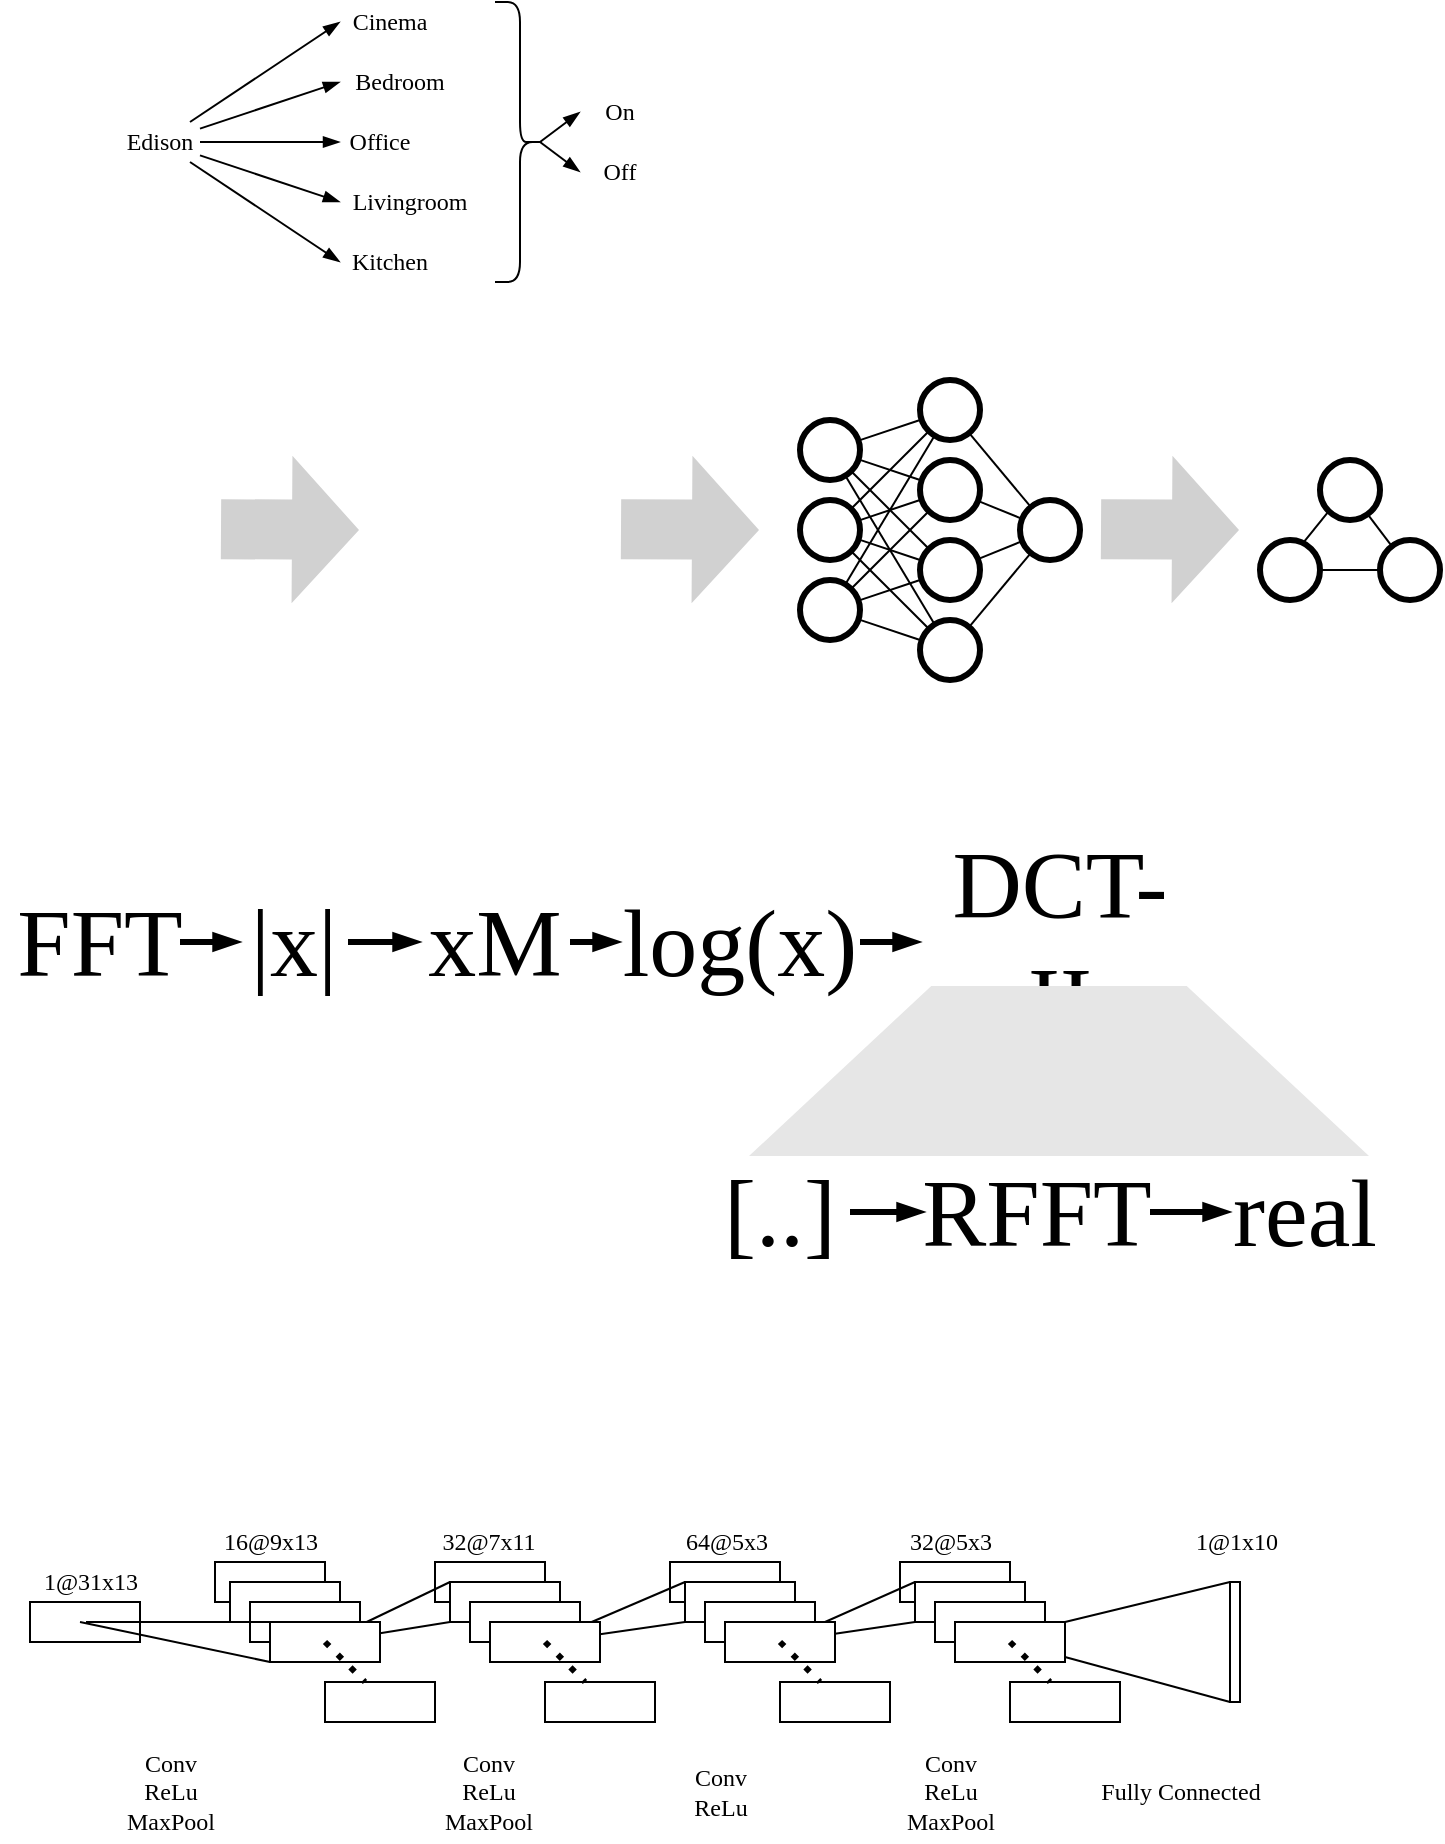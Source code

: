 <mxfile version="13.0.1" type="github"><diagram id="B3x_D5TUnkk6CBDTKQs9" name="Page-1"><mxGraphModel dx="1422" dy="1081" grid="1" gridSize="10" guides="1" tooltips="1" connect="1" arrows="1" fold="1" page="1" pageScale="1" pageWidth="850" pageHeight="1100" math="0" shadow="0"><root><mxCell id="0"/><mxCell id="1" parent="0"/><mxCell id="p5L9RwOuj42B9GvSqFFH-1" value="" style="shape=image;html=1;verticalAlign=top;verticalLabelPosition=bottom;labelBackgroundColor=#ffffff;imageAspect=0;aspect=fixed;image=https://cdn4.iconfinder.com/data/icons/feather/24/mic-128.png" vertex="1" parent="1"><mxGeometry x="70" y="229" width="110" height="110" as="geometry"/></mxCell><mxCell id="p5L9RwOuj42B9GvSqFFH-3" value="" style="shape=image;html=1;verticalAlign=top;verticalLabelPosition=bottom;labelBackgroundColor=#ffffff;imageAspect=0;aspect=fixed;image=https://cdn4.iconfinder.com/data/icons/hodgepodge-free/32/audio_spectrum_line_sound-128.png" vertex="1" parent="1"><mxGeometry x="250" y="220" width="128" height="128" as="geometry"/></mxCell><mxCell id="p5L9RwOuj42B9GvSqFFH-4" value="" style="ellipse;whiteSpace=wrap;html=1;aspect=fixed;strokeWidth=3;" vertex="1" parent="1"><mxGeometry x="730" y="249" width="30" height="30" as="geometry"/></mxCell><mxCell id="p5L9RwOuj42B9GvSqFFH-5" value="" style="ellipse;whiteSpace=wrap;html=1;aspect=fixed;strokeWidth=3;" vertex="1" parent="1"><mxGeometry x="760" y="289" width="30" height="30" as="geometry"/></mxCell><mxCell id="p5L9RwOuj42B9GvSqFFH-6" value="" style="ellipse;whiteSpace=wrap;html=1;aspect=fixed;strokeWidth=3;" vertex="1" parent="1"><mxGeometry x="700" y="289" width="30" height="30" as="geometry"/></mxCell><mxCell id="p5L9RwOuj42B9GvSqFFH-8" value="" style="endArrow=none;html=1;entryX=0;entryY=1;entryDx=0;entryDy=0;exitX=0.713;exitY=0.056;exitDx=0;exitDy=0;exitPerimeter=0;strokeWidth=1;" edge="1" parent="1" source="p5L9RwOuj42B9GvSqFFH-6" target="p5L9RwOuj42B9GvSqFFH-4"><mxGeometry width="50" height="50" relative="1" as="geometry"><mxPoint x="720" y="289" as="sourcePoint"/><mxPoint x="770" y="239" as="targetPoint"/></mxGeometry></mxCell><mxCell id="p5L9RwOuj42B9GvSqFFH-9" value="" style="endArrow=none;html=1;entryX=0.796;entryY=0.907;entryDx=0;entryDy=0;entryPerimeter=0;strokeWidth=1;" edge="1" parent="1" source="p5L9RwOuj42B9GvSqFFH-5" target="p5L9RwOuj42B9GvSqFFH-4"><mxGeometry width="50" height="50" relative="1" as="geometry"><mxPoint x="731.39" y="300.68" as="sourcePoint"/><mxPoint x="744.393" y="284.607" as="targetPoint"/></mxGeometry></mxCell><mxCell id="p5L9RwOuj42B9GvSqFFH-10" value="" style="endArrow=none;html=1;entryX=0;entryY=0.5;entryDx=0;entryDy=0;exitX=1;exitY=0.5;exitDx=0;exitDy=0;strokeWidth=1;" edge="1" parent="1" source="p5L9RwOuj42B9GvSqFFH-6" target="p5L9RwOuj42B9GvSqFFH-5"><mxGeometry width="50" height="50" relative="1" as="geometry"><mxPoint x="741.39" y="310.68" as="sourcePoint"/><mxPoint x="754.393" y="294.607" as="targetPoint"/></mxGeometry></mxCell><mxCell id="p5L9RwOuj42B9GvSqFFH-11" value="" style="ellipse;whiteSpace=wrap;html=1;strokeWidth=3;" vertex="1" parent="1"><mxGeometry x="530" y="209" width="30" height="30" as="geometry"/></mxCell><mxCell id="p5L9RwOuj42B9GvSqFFH-12" value="" style="ellipse;whiteSpace=wrap;html=1;strokeWidth=3;" vertex="1" parent="1"><mxGeometry x="530" y="249" width="30" height="30" as="geometry"/></mxCell><mxCell id="p5L9RwOuj42B9GvSqFFH-13" value="" style="ellipse;whiteSpace=wrap;html=1;strokeWidth=3;" vertex="1" parent="1"><mxGeometry x="530" y="289" width="30" height="30" as="geometry"/></mxCell><mxCell id="p5L9RwOuj42B9GvSqFFH-14" value="" style="ellipse;whiteSpace=wrap;html=1;strokeWidth=3;" vertex="1" parent="1"><mxGeometry x="530" y="329" width="30" height="30" as="geometry"/></mxCell><mxCell id="p5L9RwOuj42B9GvSqFFH-15" value="" style="ellipse;whiteSpace=wrap;html=1;strokeWidth=3;" vertex="1" parent="1"><mxGeometry x="470" y="229" width="30" height="30" as="geometry"/></mxCell><mxCell id="p5L9RwOuj42B9GvSqFFH-16" value="" style="ellipse;whiteSpace=wrap;html=1;strokeWidth=3;" vertex="1" parent="1"><mxGeometry x="470" y="269" width="30" height="30" as="geometry"/></mxCell><mxCell id="p5L9RwOuj42B9GvSqFFH-17" value="" style="ellipse;whiteSpace=wrap;html=1;strokeWidth=3;" vertex="1" parent="1"><mxGeometry x="470" y="309" width="30" height="30" as="geometry"/></mxCell><mxCell id="p5L9RwOuj42B9GvSqFFH-18" value="" style="ellipse;whiteSpace=wrap;html=1;strokeWidth=3;" vertex="1" parent="1"><mxGeometry x="580" y="269" width="30" height="30" as="geometry"/></mxCell><mxCell id="p5L9RwOuj42B9GvSqFFH-19" value="" style="endArrow=none;html=1;strokeWidth=1;" edge="1" parent="1" source="p5L9RwOuj42B9GvSqFFH-15" target="p5L9RwOuj42B9GvSqFFH-11"><mxGeometry width="50" height="50" relative="1" as="geometry"><mxPoint x="550" y="269" as="sourcePoint"/><mxPoint x="600" y="219" as="targetPoint"/></mxGeometry></mxCell><mxCell id="p5L9RwOuj42B9GvSqFFH-20" value="" style="endArrow=none;html=1;strokeWidth=1;" edge="1" parent="1" source="p5L9RwOuj42B9GvSqFFH-15" target="p5L9RwOuj42B9GvSqFFH-12"><mxGeometry width="50" height="50" relative="1" as="geometry"><mxPoint x="560" y="279" as="sourcePoint"/><mxPoint x="610" y="229" as="targetPoint"/></mxGeometry></mxCell><mxCell id="p5L9RwOuj42B9GvSqFFH-21" value="" style="endArrow=none;html=1;strokeWidth=1;" edge="1" parent="1" source="p5L9RwOuj42B9GvSqFFH-15" target="p5L9RwOuj42B9GvSqFFH-13"><mxGeometry width="50" height="50" relative="1" as="geometry"><mxPoint x="570" y="289" as="sourcePoint"/><mxPoint x="620" y="239" as="targetPoint"/></mxGeometry></mxCell><mxCell id="p5L9RwOuj42B9GvSqFFH-22" value="" style="endArrow=none;html=1;strokeWidth=1;" edge="1" parent="1" source="p5L9RwOuj42B9GvSqFFH-15" target="p5L9RwOuj42B9GvSqFFH-14"><mxGeometry width="50" height="50" relative="1" as="geometry"><mxPoint x="580" y="299" as="sourcePoint"/><mxPoint x="630" y="249" as="targetPoint"/></mxGeometry></mxCell><mxCell id="p5L9RwOuj42B9GvSqFFH-23" value="" style="endArrow=none;html=1;strokeWidth=1;" edge="1" parent="1" source="p5L9RwOuj42B9GvSqFFH-16" target="p5L9RwOuj42B9GvSqFFH-11"><mxGeometry width="50" height="50" relative="1" as="geometry"><mxPoint x="590" y="309" as="sourcePoint"/><mxPoint x="640" y="259" as="targetPoint"/></mxGeometry></mxCell><mxCell id="p5L9RwOuj42B9GvSqFFH-24" value="" style="endArrow=none;html=1;strokeWidth=1;" edge="1" parent="1" source="p5L9RwOuj42B9GvSqFFH-16" target="p5L9RwOuj42B9GvSqFFH-12"><mxGeometry width="50" height="50" relative="1" as="geometry"><mxPoint x="600" y="319" as="sourcePoint"/><mxPoint x="650" y="269" as="targetPoint"/></mxGeometry></mxCell><mxCell id="p5L9RwOuj42B9GvSqFFH-25" value="" style="endArrow=none;html=1;strokeWidth=1;" edge="1" parent="1" source="p5L9RwOuj42B9GvSqFFH-16" target="p5L9RwOuj42B9GvSqFFH-13"><mxGeometry width="50" height="50" relative="1" as="geometry"><mxPoint x="610" y="329" as="sourcePoint"/><mxPoint x="660" y="279" as="targetPoint"/></mxGeometry></mxCell><mxCell id="p5L9RwOuj42B9GvSqFFH-26" value="" style="endArrow=none;html=1;strokeWidth=1;" edge="1" parent="1" source="p5L9RwOuj42B9GvSqFFH-16" target="p5L9RwOuj42B9GvSqFFH-14"><mxGeometry width="50" height="50" relative="1" as="geometry"><mxPoint x="620" y="339" as="sourcePoint"/><mxPoint x="670" y="289" as="targetPoint"/></mxGeometry></mxCell><mxCell id="p5L9RwOuj42B9GvSqFFH-27" value="" style="endArrow=none;html=1;strokeWidth=1;" edge="1" parent="1" source="p5L9RwOuj42B9GvSqFFH-17" target="p5L9RwOuj42B9GvSqFFH-11"><mxGeometry width="50" height="50" relative="1" as="geometry"><mxPoint x="630" y="349" as="sourcePoint"/><mxPoint x="680" y="299" as="targetPoint"/></mxGeometry></mxCell><mxCell id="p5L9RwOuj42B9GvSqFFH-28" value="" style="endArrow=none;html=1;strokeWidth=1;" edge="1" parent="1" source="p5L9RwOuj42B9GvSqFFH-17" target="p5L9RwOuj42B9GvSqFFH-12"><mxGeometry width="50" height="50" relative="1" as="geometry"><mxPoint x="640" y="359" as="sourcePoint"/><mxPoint x="690" y="309" as="targetPoint"/></mxGeometry></mxCell><mxCell id="p5L9RwOuj42B9GvSqFFH-29" value="" style="endArrow=none;html=1;strokeWidth=1;" edge="1" parent="1" source="p5L9RwOuj42B9GvSqFFH-17" target="p5L9RwOuj42B9GvSqFFH-13"><mxGeometry width="50" height="50" relative="1" as="geometry"><mxPoint x="650" y="369" as="sourcePoint"/><mxPoint x="700" y="319" as="targetPoint"/></mxGeometry></mxCell><mxCell id="p5L9RwOuj42B9GvSqFFH-30" value="" style="endArrow=none;html=1;strokeWidth=1;" edge="1" parent="1" source="p5L9RwOuj42B9GvSqFFH-17" target="p5L9RwOuj42B9GvSqFFH-14"><mxGeometry width="50" height="50" relative="1" as="geometry"><mxPoint x="660" y="379" as="sourcePoint"/><mxPoint x="710" y="329" as="targetPoint"/></mxGeometry></mxCell><mxCell id="p5L9RwOuj42B9GvSqFFH-31" value="" style="endArrow=none;html=1;strokeWidth=1;" edge="1" parent="1" source="p5L9RwOuj42B9GvSqFFH-11" target="p5L9RwOuj42B9GvSqFFH-18"><mxGeometry width="50" height="50" relative="1" as="geometry"><mxPoint x="670" y="389" as="sourcePoint"/><mxPoint x="720" y="339" as="targetPoint"/></mxGeometry></mxCell><mxCell id="p5L9RwOuj42B9GvSqFFH-32" value="" style="endArrow=none;html=1;strokeWidth=1;" edge="1" parent="1" source="p5L9RwOuj42B9GvSqFFH-12" target="p5L9RwOuj42B9GvSqFFH-18"><mxGeometry width="50" height="50" relative="1" as="geometry"><mxPoint x="680" y="399" as="sourcePoint"/><mxPoint x="730" y="349" as="targetPoint"/></mxGeometry></mxCell><mxCell id="p5L9RwOuj42B9GvSqFFH-33" value="" style="endArrow=none;html=1;strokeWidth=1;" edge="1" parent="1" source="p5L9RwOuj42B9GvSqFFH-13" target="p5L9RwOuj42B9GvSqFFH-18"><mxGeometry width="50" height="50" relative="1" as="geometry"><mxPoint x="690" y="409" as="sourcePoint"/><mxPoint x="740" y="359" as="targetPoint"/></mxGeometry></mxCell><mxCell id="p5L9RwOuj42B9GvSqFFH-34" value="" style="endArrow=none;html=1;strokeWidth=1;" edge="1" parent="1" source="p5L9RwOuj42B9GvSqFFH-14" target="p5L9RwOuj42B9GvSqFFH-18"><mxGeometry width="50" height="50" relative="1" as="geometry"><mxPoint x="700" y="419" as="sourcePoint"/><mxPoint x="750" y="369" as="targetPoint"/></mxGeometry></mxCell><mxCell id="p5L9RwOuj42B9GvSqFFH-35" value="" style="shape=flexArrow;endArrow=classic;html=1;strokeWidth=1;endWidth=42.778;endSize=10.833;width=30;strokeColor=none;fillColor=#D1D1D1;" edge="1" parent="1"><mxGeometry width="50" height="50" relative="1" as="geometry"><mxPoint x="180" y="283.58" as="sourcePoint"/><mxPoint x="250" y="284" as="targetPoint"/></mxGeometry></mxCell><mxCell id="p5L9RwOuj42B9GvSqFFH-36" value="" style="shape=flexArrow;endArrow=classic;html=1;strokeWidth=1;endWidth=42.778;endSize=10.833;width=30;strokeColor=none;fillColor=#D1D1D1;" edge="1" parent="1"><mxGeometry width="50" height="50" relative="1" as="geometry"><mxPoint x="380" y="283.58" as="sourcePoint"/><mxPoint x="450" y="284" as="targetPoint"/></mxGeometry></mxCell><mxCell id="p5L9RwOuj42B9GvSqFFH-37" value="" style="shape=flexArrow;endArrow=classic;html=1;strokeWidth=1;endWidth=42.778;endSize=10.833;width=30;strokeColor=none;fillColor=#D1D1D1;" edge="1" parent="1"><mxGeometry width="50" height="50" relative="1" as="geometry"><mxPoint x="620" y="283.58" as="sourcePoint"/><mxPoint x="690" y="284" as="targetPoint"/></mxGeometry></mxCell><mxCell id="p5L9RwOuj42B9GvSqFFH-51" style="edgeStyle=orthogonalEdgeStyle;rounded=0;orthogonalLoop=1;jettySize=auto;html=1;exitX=1;exitY=0.5;exitDx=0;exitDy=0;strokeWidth=3;fillColor=#D1D1D1;fontFamily=Tahoma;fontSize=48;endArrow=blockThin;endFill=1;" edge="1" parent="1" source="p5L9RwOuj42B9GvSqFFH-38" target="p5L9RwOuj42B9GvSqFFH-39"><mxGeometry relative="1" as="geometry"/></mxCell><mxCell id="p5L9RwOuj42B9GvSqFFH-38" value="FFT" style="text;html=1;strokeColor=none;fillColor=none;align=center;verticalAlign=middle;whiteSpace=wrap;rounded=0;fontFamily=Gill Sans;fontSize=48;fontStyle=0" vertex="1" parent="1"><mxGeometry x="80" y="460" width="80" height="60" as="geometry"/></mxCell><mxCell id="p5L9RwOuj42B9GvSqFFH-52" style="edgeStyle=orthogonalEdgeStyle;rounded=0;orthogonalLoop=1;jettySize=auto;html=1;exitX=1;exitY=0.5;exitDx=0;exitDy=0;strokeWidth=3;fillColor=#D1D1D1;fontFamily=Tahoma;fontSize=48;endArrow=blockThin;endFill=1;" edge="1" parent="1" source="p5L9RwOuj42B9GvSqFFH-39" target="p5L9RwOuj42B9GvSqFFH-41"><mxGeometry relative="1" as="geometry"/></mxCell><mxCell id="p5L9RwOuj42B9GvSqFFH-39" value="|x|" style="text;html=1;strokeColor=none;fillColor=none;align=center;verticalAlign=middle;whiteSpace=wrap;rounded=0;fontFamily=Gill Sans;fontSize=48;fontStyle=0" vertex="1" parent="1"><mxGeometry x="190" y="460" width="54" height="60" as="geometry"/></mxCell><mxCell id="p5L9RwOuj42B9GvSqFFH-53" style="edgeStyle=orthogonalEdgeStyle;rounded=0;orthogonalLoop=1;jettySize=auto;html=1;exitX=1;exitY=0.5;exitDx=0;exitDy=0;strokeWidth=3;fillColor=#D1D1D1;fontFamily=Tahoma;fontSize=48;endArrow=blockThin;endFill=1;" edge="1" parent="1" source="p5L9RwOuj42B9GvSqFFH-41" target="p5L9RwOuj42B9GvSqFFH-43"><mxGeometry relative="1" as="geometry"/></mxCell><mxCell id="p5L9RwOuj42B9GvSqFFH-41" value="xM" style="text;html=1;strokeColor=none;fillColor=none;align=center;verticalAlign=middle;whiteSpace=wrap;rounded=0;fontFamily=Gill Sans;fontSize=48;fontStyle=0" vertex="1" parent="1"><mxGeometry x="280" y="460" width="75" height="60" as="geometry"/></mxCell><mxCell id="p5L9RwOuj42B9GvSqFFH-54" style="edgeStyle=orthogonalEdgeStyle;rounded=0;orthogonalLoop=1;jettySize=auto;html=1;exitX=1;exitY=0.5;exitDx=0;exitDy=0;strokeWidth=3;fillColor=#D1D1D1;fontFamily=Tahoma;fontSize=48;endArrow=blockThin;endFill=1;" edge="1" parent="1" source="p5L9RwOuj42B9GvSqFFH-43" target="p5L9RwOuj42B9GvSqFFH-44"><mxGeometry relative="1" as="geometry"/></mxCell><mxCell id="p5L9RwOuj42B9GvSqFFH-43" value="log(x)" style="text;html=1;strokeColor=none;fillColor=none;align=center;verticalAlign=middle;whiteSpace=wrap;rounded=0;fontFamily=Gill Sans;fontSize=48;fontStyle=0" vertex="1" parent="1"><mxGeometry x="380" y="460" width="120" height="60" as="geometry"/></mxCell><mxCell id="p5L9RwOuj42B9GvSqFFH-44" value="DCT-II" style="text;html=1;strokeColor=none;fillColor=none;align=center;verticalAlign=middle;whiteSpace=wrap;rounded=0;fontFamily=Gill Sans;fontSize=48;fontStyle=0" vertex="1" parent="1"><mxGeometry x="530" y="460" width="140" height="60" as="geometry"/></mxCell><mxCell id="p5L9RwOuj42B9GvSqFFH-58" style="edgeStyle=orthogonalEdgeStyle;rounded=0;orthogonalLoop=1;jettySize=auto;html=1;exitX=1;exitY=0.5;exitDx=0;exitDy=0;endArrow=blockThin;endFill=1;strokeWidth=3;fillColor=#D1D1D1;fontFamily=Tahoma;fontSize=48;" edge="1" parent="1" source="p5L9RwOuj42B9GvSqFFH-55" target="p5L9RwOuj42B9GvSqFFH-56"><mxGeometry relative="1" as="geometry"/></mxCell><mxCell id="p5L9RwOuj42B9GvSqFFH-55" value="[..]" style="text;html=1;strokeColor=none;fillColor=none;align=center;verticalAlign=middle;whiteSpace=wrap;rounded=0;fontFamily=Gill Sans;fontSize=48;fontStyle=0" vertex="1" parent="1"><mxGeometry x="425" y="595" width="70" height="60" as="geometry"/></mxCell><mxCell id="p5L9RwOuj42B9GvSqFFH-59" style="edgeStyle=orthogonalEdgeStyle;rounded=0;orthogonalLoop=1;jettySize=auto;html=1;exitX=1;exitY=0.5;exitDx=0;exitDy=0;endArrow=blockThin;endFill=1;strokeWidth=3;fillColor=#D1D1D1;fontFamily=Tahoma;fontSize=48;" edge="1" parent="1" source="p5L9RwOuj42B9GvSqFFH-56" target="p5L9RwOuj42B9GvSqFFH-57"><mxGeometry relative="1" as="geometry"/></mxCell><mxCell id="p5L9RwOuj42B9GvSqFFH-56" value="RFFT" style="text;html=1;strokeColor=none;fillColor=none;align=center;verticalAlign=middle;whiteSpace=wrap;rounded=0;fontFamily=Gill Sans;fontSize=48;fontStyle=0" vertex="1" parent="1"><mxGeometry x="532" y="595" width="113" height="60" as="geometry"/></mxCell><mxCell id="p5L9RwOuj42B9GvSqFFH-57" value="real" style="text;html=1;strokeColor=none;fillColor=none;align=center;verticalAlign=middle;whiteSpace=wrap;rounded=0;fontFamily=Gill Sans;fontSize=48;fontStyle=0" vertex="1" parent="1"><mxGeometry x="685" y="595" width="75" height="60" as="geometry"/></mxCell><mxCell id="p5L9RwOuj42B9GvSqFFH-62" value="" style="shape=trapezoid;perimeter=trapezoidPerimeter;whiteSpace=wrap;html=1;strokeWidth=3;fontFamily=Tahoma;fontSize=48;size=0.294;strokeColor=none;fillColor=#E6E6E6;gradientColor=none;" vertex="1" parent="1"><mxGeometry x="444.5" y="512" width="310" height="85" as="geometry"/></mxCell><mxCell id="p5L9RwOuj42B9GvSqFFH-66" value="" style="rounded=0;whiteSpace=wrap;html=1;strokeWidth=1;fillColor=#ffffff;gradientColor=none;fontFamily=Tahoma;fontSize=48;" vertex="1" parent="1"><mxGeometry x="85" y="820" width="55" height="20" as="geometry"/></mxCell><mxCell id="p5L9RwOuj42B9GvSqFFH-67" value="&lt;font style=&quot;font-size: 12px&quot;&gt;1@31x13&lt;/font&gt;" style="text;html=1;align=center;verticalAlign=middle;resizable=0;points=[];autosize=1;fontSize=12;fontFamily=Tahoma;" vertex="1" parent="1"><mxGeometry x="80" y="800" width="70" height="20" as="geometry"/></mxCell><mxCell id="p5L9RwOuj42B9GvSqFFH-71" value="" style="rounded=0;whiteSpace=wrap;html=1;strokeWidth=1;fillColor=#ffffff;gradientColor=none;fontFamily=Tahoma;fontSize=48;" vertex="1" parent="1"><mxGeometry x="177.5" y="800" width="55" height="20" as="geometry"/></mxCell><mxCell id="p5L9RwOuj42B9GvSqFFH-72" value="&lt;font style=&quot;font-size: 12px&quot;&gt;16@9x13&lt;/font&gt;" style="text;html=1;align=center;verticalAlign=middle;resizable=0;points=[];autosize=1;fontSize=12;fontFamily=Tahoma;" vertex="1" parent="1"><mxGeometry x="170" y="780" width="70" height="20" as="geometry"/></mxCell><mxCell id="p5L9RwOuj42B9GvSqFFH-79" value="" style="rounded=0;whiteSpace=wrap;html=1;strokeWidth=1;fillColor=#ffffff;gradientColor=none;fontFamily=Tahoma;fontSize=48;" vertex="1" parent="1"><mxGeometry x="185" y="810" width="55" height="20" as="geometry"/></mxCell><mxCell id="p5L9RwOuj42B9GvSqFFH-80" value="" style="rounded=0;whiteSpace=wrap;html=1;strokeWidth=1;fillColor=#ffffff;gradientColor=none;fontFamily=Tahoma;fontSize=48;" vertex="1" parent="1"><mxGeometry x="195" y="820" width="55" height="20" as="geometry"/></mxCell><mxCell id="p5L9RwOuj42B9GvSqFFH-81" value="" style="rounded=0;whiteSpace=wrap;html=1;strokeWidth=1;fillColor=#ffffff;gradientColor=none;fontFamily=Tahoma;fontSize=48;" vertex="1" parent="1"><mxGeometry x="205" y="830" width="55" height="20" as="geometry"/></mxCell><mxCell id="p5L9RwOuj42B9GvSqFFH-82" value="" style="rounded=0;whiteSpace=wrap;html=1;strokeWidth=1;fillColor=#ffffff;gradientColor=none;fontFamily=Tahoma;fontSize=48;" vertex="1" parent="1"><mxGeometry x="232.5" y="860" width="55" height="20" as="geometry"/></mxCell><mxCell id="p5L9RwOuj42B9GvSqFFH-83" value="" style="endArrow=none;dashed=1;html=1;strokeWidth=3;fillColor=#D1D1D1;fontFamily=Tahoma;fontSize=48;dashPattern=1 2;" edge="1" parent="1"><mxGeometry width="50" height="50" relative="1" as="geometry"><mxPoint x="232.5" y="840" as="sourcePoint"/><mxPoint x="252.5" y="860" as="targetPoint"/></mxGeometry></mxCell><mxCell id="p5L9RwOuj42B9GvSqFFH-84" value="" style="rounded=0;whiteSpace=wrap;html=1;strokeWidth=1;fillColor=#ffffff;gradientColor=none;fontFamily=Tahoma;fontSize=48;" vertex="1" parent="1"><mxGeometry x="287.5" y="800" width="55" height="20" as="geometry"/></mxCell><mxCell id="p5L9RwOuj42B9GvSqFFH-85" value="&lt;font style=&quot;font-size: 12px&quot;&gt;32@7x11&lt;/font&gt;" style="text;html=1;align=center;verticalAlign=middle;resizable=0;points=[];autosize=1;fontSize=12;fontFamily=Tahoma;" vertex="1" parent="1"><mxGeometry x="279" y="780" width="70" height="20" as="geometry"/></mxCell><mxCell id="p5L9RwOuj42B9GvSqFFH-86" value="" style="rounded=0;whiteSpace=wrap;html=1;strokeWidth=1;fillColor=#ffffff;gradientColor=none;fontFamily=Tahoma;fontSize=48;" vertex="1" parent="1"><mxGeometry x="295" y="810" width="55" height="20" as="geometry"/></mxCell><mxCell id="p5L9RwOuj42B9GvSqFFH-87" value="" style="rounded=0;whiteSpace=wrap;html=1;strokeWidth=1;fillColor=#ffffff;gradientColor=none;fontFamily=Tahoma;fontSize=48;" vertex="1" parent="1"><mxGeometry x="305" y="820" width="55" height="20" as="geometry"/></mxCell><mxCell id="p5L9RwOuj42B9GvSqFFH-88" value="" style="rounded=0;whiteSpace=wrap;html=1;strokeWidth=1;fillColor=#ffffff;gradientColor=none;fontFamily=Tahoma;fontSize=48;" vertex="1" parent="1"><mxGeometry x="315" y="830" width="55" height="20" as="geometry"/></mxCell><mxCell id="p5L9RwOuj42B9GvSqFFH-89" value="" style="rounded=0;whiteSpace=wrap;html=1;strokeWidth=1;fillColor=#ffffff;gradientColor=none;fontFamily=Tahoma;fontSize=48;" vertex="1" parent="1"><mxGeometry x="342.5" y="860" width="55" height="20" as="geometry"/></mxCell><mxCell id="p5L9RwOuj42B9GvSqFFH-90" value="" style="endArrow=none;dashed=1;html=1;strokeWidth=3;fillColor=#D1D1D1;fontFamily=Tahoma;fontSize=48;dashPattern=1 2;" edge="1" parent="1"><mxGeometry width="50" height="50" relative="1" as="geometry"><mxPoint x="342.5" y="840" as="sourcePoint"/><mxPoint x="362.5" y="860" as="targetPoint"/></mxGeometry></mxCell><mxCell id="p5L9RwOuj42B9GvSqFFH-92" value="" style="rounded=0;whiteSpace=wrap;html=1;strokeWidth=1;fillColor=#ffffff;gradientColor=none;fontFamily=Tahoma;fontSize=48;" vertex="1" parent="1"><mxGeometry x="405" y="800" width="55" height="20" as="geometry"/></mxCell><mxCell id="p5L9RwOuj42B9GvSqFFH-93" value="&lt;font style=&quot;font-size: 12px&quot;&gt;64@5x3&lt;/font&gt;" style="text;html=1;align=center;verticalAlign=middle;resizable=0;points=[];autosize=1;fontSize=12;fontFamily=Tahoma;" vertex="1" parent="1"><mxGeometry x="402.5" y="780" width="60" height="20" as="geometry"/></mxCell><mxCell id="p5L9RwOuj42B9GvSqFFH-94" value="" style="rounded=0;whiteSpace=wrap;html=1;strokeWidth=1;fillColor=#ffffff;gradientColor=none;fontFamily=Tahoma;fontSize=48;" vertex="1" parent="1"><mxGeometry x="412.5" y="810" width="55" height="20" as="geometry"/></mxCell><mxCell id="p5L9RwOuj42B9GvSqFFH-95" value="" style="rounded=0;whiteSpace=wrap;html=1;strokeWidth=1;fillColor=#ffffff;gradientColor=none;fontFamily=Tahoma;fontSize=48;" vertex="1" parent="1"><mxGeometry x="422.5" y="820" width="55" height="20" as="geometry"/></mxCell><mxCell id="p5L9RwOuj42B9GvSqFFH-96" value="" style="rounded=0;whiteSpace=wrap;html=1;strokeWidth=1;fillColor=#ffffff;gradientColor=none;fontFamily=Tahoma;fontSize=48;" vertex="1" parent="1"><mxGeometry x="432.5" y="830" width="55" height="20" as="geometry"/></mxCell><mxCell id="p5L9RwOuj42B9GvSqFFH-97" value="" style="rounded=0;whiteSpace=wrap;html=1;strokeWidth=1;fillColor=#ffffff;gradientColor=none;fontFamily=Tahoma;fontSize=48;" vertex="1" parent="1"><mxGeometry x="460" y="860" width="55" height="20" as="geometry"/></mxCell><mxCell id="p5L9RwOuj42B9GvSqFFH-98" value="" style="endArrow=none;dashed=1;html=1;strokeWidth=3;fillColor=#D1D1D1;fontFamily=Tahoma;fontSize=48;dashPattern=1 2;" edge="1" parent="1"><mxGeometry width="50" height="50" relative="1" as="geometry"><mxPoint x="460" y="840" as="sourcePoint"/><mxPoint x="480" y="860" as="targetPoint"/></mxGeometry></mxCell><mxCell id="p5L9RwOuj42B9GvSqFFH-99" value="" style="rounded=0;whiteSpace=wrap;html=1;strokeWidth=1;fillColor=#ffffff;gradientColor=none;fontFamily=Tahoma;fontSize=48;" vertex="1" parent="1"><mxGeometry x="520" y="800" width="55" height="20" as="geometry"/></mxCell><mxCell id="p5L9RwOuj42B9GvSqFFH-100" value="&lt;font style=&quot;font-size: 12px&quot;&gt;32@5x3&lt;/font&gt;" style="text;html=1;align=center;verticalAlign=middle;resizable=0;points=[];autosize=1;fontSize=12;fontFamily=Tahoma;" vertex="1" parent="1"><mxGeometry x="515" y="780" width="60" height="20" as="geometry"/></mxCell><mxCell id="p5L9RwOuj42B9GvSqFFH-101" value="" style="rounded=0;whiteSpace=wrap;html=1;strokeWidth=1;fillColor=#ffffff;gradientColor=none;fontFamily=Tahoma;fontSize=48;" vertex="1" parent="1"><mxGeometry x="527.5" y="810" width="55" height="20" as="geometry"/></mxCell><mxCell id="p5L9RwOuj42B9GvSqFFH-102" value="" style="rounded=0;whiteSpace=wrap;html=1;strokeWidth=1;fillColor=#ffffff;gradientColor=none;fontFamily=Tahoma;fontSize=48;" vertex="1" parent="1"><mxGeometry x="537.5" y="820" width="55" height="20" as="geometry"/></mxCell><mxCell id="p5L9RwOuj42B9GvSqFFH-103" value="" style="rounded=0;whiteSpace=wrap;html=1;strokeWidth=1;fillColor=#ffffff;gradientColor=none;fontFamily=Tahoma;fontSize=48;" vertex="1" parent="1"><mxGeometry x="547.5" y="830" width="55" height="20" as="geometry"/></mxCell><mxCell id="p5L9RwOuj42B9GvSqFFH-104" value="" style="rounded=0;whiteSpace=wrap;html=1;strokeWidth=1;fillColor=#ffffff;gradientColor=none;fontFamily=Tahoma;fontSize=48;" vertex="1" parent="1"><mxGeometry x="575" y="860" width="55" height="20" as="geometry"/></mxCell><mxCell id="p5L9RwOuj42B9GvSqFFH-105" value="" style="endArrow=none;dashed=1;html=1;strokeWidth=3;fillColor=#D1D1D1;fontFamily=Tahoma;fontSize=48;dashPattern=1 2;" edge="1" parent="1"><mxGeometry width="50" height="50" relative="1" as="geometry"><mxPoint x="575" y="840" as="sourcePoint"/><mxPoint x="595" y="860" as="targetPoint"/></mxGeometry></mxCell><mxCell id="p5L9RwOuj42B9GvSqFFH-106" value="" style="rounded=0;whiteSpace=wrap;html=1;strokeWidth=1;fillColor=#ffffff;gradientColor=none;fontFamily=Tahoma;fontSize=48;" vertex="1" parent="1"><mxGeometry x="685" y="810" width="5" height="60" as="geometry"/></mxCell><mxCell id="p5L9RwOuj42B9GvSqFFH-107" value="&lt;font style=&quot;font-size: 12px&quot;&gt;1@1x10&lt;/font&gt;" style="text;html=1;align=center;verticalAlign=middle;resizable=0;points=[];autosize=1;fontSize=12;fontFamily=Tahoma;" vertex="1" parent="1"><mxGeometry x="657.5" y="780" width="60" height="20" as="geometry"/></mxCell><mxCell id="p5L9RwOuj42B9GvSqFFH-108" value="" style="endArrow=none;html=1;strokeWidth=1;fillColor=#D1D1D1;fontFamily=Tahoma;fontSize=48;entryX=0;entryY=1;entryDx=0;entryDy=0;" edge="1" parent="1" target="p5L9RwOuj42B9GvSqFFH-81"><mxGeometry width="50" height="50" relative="1" as="geometry"><mxPoint x="110" y="830" as="sourcePoint"/><mxPoint x="160" y="780" as="targetPoint"/></mxGeometry></mxCell><mxCell id="p5L9RwOuj42B9GvSqFFH-109" value="" style="endArrow=none;html=1;strokeWidth=1;fillColor=#D1D1D1;fontFamily=Tahoma;fontSize=48;entryX=0;entryY=0;entryDx=0;entryDy=0;" edge="1" parent="1" target="p5L9RwOuj42B9GvSqFFH-81"><mxGeometry width="50" height="50" relative="1" as="geometry"><mxPoint x="113" y="830" as="sourcePoint"/><mxPoint x="195" y="820" as="targetPoint"/></mxGeometry></mxCell><mxCell id="p5L9RwOuj42B9GvSqFFH-110" value="" style="endArrow=none;html=1;strokeWidth=1;fillColor=#D1D1D1;fontFamily=Tahoma;fontSize=48;entryX=0;entryY=0;entryDx=0;entryDy=0;" edge="1" parent="1" source="p5L9RwOuj42B9GvSqFFH-81" target="p5L9RwOuj42B9GvSqFFH-86"><mxGeometry width="50" height="50" relative="1" as="geometry"><mxPoint x="123" y="840" as="sourcePoint"/><mxPoint x="215" y="840" as="targetPoint"/></mxGeometry></mxCell><mxCell id="p5L9RwOuj42B9GvSqFFH-111" value="" style="endArrow=none;html=1;strokeWidth=1;fillColor=#D1D1D1;fontFamily=Tahoma;fontSize=48;entryX=0;entryY=1;entryDx=0;entryDy=0;" edge="1" parent="1" source="p5L9RwOuj42B9GvSqFFH-81" target="p5L9RwOuj42B9GvSqFFH-86"><mxGeometry width="50" height="50" relative="1" as="geometry"><mxPoint x="230" y="840" as="sourcePoint"/><mxPoint x="305" y="820" as="targetPoint"/></mxGeometry></mxCell><mxCell id="p5L9RwOuj42B9GvSqFFH-112" value="" style="endArrow=none;html=1;strokeWidth=1;fillColor=#D1D1D1;fontFamily=Tahoma;fontSize=48;entryX=0;entryY=0;entryDx=0;entryDy=0;" edge="1" parent="1" source="p5L9RwOuj42B9GvSqFFH-88" target="p5L9RwOuj42B9GvSqFFH-94"><mxGeometry width="50" height="50" relative="1" as="geometry"><mxPoint x="273.333" y="850" as="sourcePoint"/><mxPoint x="315" y="830" as="targetPoint"/></mxGeometry></mxCell><mxCell id="p5L9RwOuj42B9GvSqFFH-113" value="" style="endArrow=none;html=1;strokeWidth=1;fillColor=#D1D1D1;fontFamily=Tahoma;fontSize=48;entryX=0;entryY=1;entryDx=0;entryDy=0;" edge="1" parent="1" source="p5L9RwOuj42B9GvSqFFH-88" target="p5L9RwOuj42B9GvSqFFH-94"><mxGeometry width="50" height="50" relative="1" as="geometry"><mxPoint x="283.333" y="860" as="sourcePoint"/><mxPoint x="325" y="840" as="targetPoint"/></mxGeometry></mxCell><mxCell id="p5L9RwOuj42B9GvSqFFH-114" value="" style="endArrow=none;html=1;strokeWidth=1;fillColor=#D1D1D1;fontFamily=Tahoma;fontSize=48;entryX=0;entryY=0;entryDx=0;entryDy=0;" edge="1" parent="1" source="p5L9RwOuj42B9GvSqFFH-96" target="p5L9RwOuj42B9GvSqFFH-101"><mxGeometry width="50" height="50" relative="1" as="geometry"><mxPoint x="293.333" y="870" as="sourcePoint"/><mxPoint x="335" y="850" as="targetPoint"/></mxGeometry></mxCell><mxCell id="p5L9RwOuj42B9GvSqFFH-115" value="" style="endArrow=none;html=1;strokeWidth=1;fillColor=#D1D1D1;fontFamily=Tahoma;fontSize=48;entryX=0;entryY=1;entryDx=0;entryDy=0;" edge="1" parent="1" source="p5L9RwOuj42B9GvSqFFH-96" target="p5L9RwOuj42B9GvSqFFH-101"><mxGeometry width="50" height="50" relative="1" as="geometry"><mxPoint x="460" y="850" as="sourcePoint"/><mxPoint x="345" y="860" as="targetPoint"/></mxGeometry></mxCell><mxCell id="p5L9RwOuj42B9GvSqFFH-116" value="" style="endArrow=none;html=1;strokeWidth=1;fillColor=#D1D1D1;fontFamily=Tahoma;fontSize=48;entryX=0;entryY=0;entryDx=0;entryDy=0;exitX=1;exitY=0;exitDx=0;exitDy=0;" edge="1" parent="1" source="p5L9RwOuj42B9GvSqFFH-103" target="p5L9RwOuj42B9GvSqFFH-106"><mxGeometry width="50" height="50" relative="1" as="geometry"><mxPoint x="313.333" y="890" as="sourcePoint"/><mxPoint x="355" y="870" as="targetPoint"/></mxGeometry></mxCell><mxCell id="p5L9RwOuj42B9GvSqFFH-117" value="" style="endArrow=none;html=1;strokeWidth=1;fillColor=#D1D1D1;fontFamily=Tahoma;fontSize=48;entryX=0;entryY=1;entryDx=0;entryDy=0;" edge="1" parent="1" source="p5L9RwOuj42B9GvSqFFH-103" target="p5L9RwOuj42B9GvSqFFH-106"><mxGeometry width="50" height="50" relative="1" as="geometry"><mxPoint x="323.333" y="900" as="sourcePoint"/><mxPoint x="365" y="880" as="targetPoint"/></mxGeometry></mxCell><mxCell id="p5L9RwOuj42B9GvSqFFH-118" value="&lt;div style=&quot;font-size: 12px;&quot;&gt;&lt;font style=&quot;font-size: 12px;&quot;&gt;Conv&lt;/font&gt;&lt;/div&gt;&lt;div style=&quot;font-size: 12px;&quot;&gt;&lt;font style=&quot;font-size: 12px;&quot;&gt;ReLu&lt;/font&gt;&lt;/div&gt;&lt;div style=&quot;font-size: 12px;&quot;&gt;&lt;font style=&quot;font-size: 12px;&quot;&gt;MaxPool&lt;br style=&quot;font-size: 12px;&quot;&gt;&lt;/font&gt;&lt;/div&gt;" style="text;html=1;align=center;verticalAlign=middle;resizable=0;points=[];autosize=1;fontSize=12;fontFamily=Tahoma;strokeColor=none;fontColor=#000000;" vertex="1" parent="1"><mxGeometry x="125" y="890" width="60" height="50" as="geometry"/></mxCell><mxCell id="p5L9RwOuj42B9GvSqFFH-119" value="&lt;div style=&quot;font-size: 12px;&quot;&gt;&lt;font style=&quot;font-size: 12px;&quot;&gt;Conv&lt;/font&gt;&lt;/div&gt;&lt;div style=&quot;font-size: 12px;&quot;&gt;&lt;font style=&quot;font-size: 12px;&quot;&gt;ReLu&lt;/font&gt;&lt;/div&gt;&lt;div style=&quot;font-size: 12px;&quot;&gt;&lt;font style=&quot;font-size: 12px;&quot;&gt;MaxPool&lt;br style=&quot;font-size: 12px;&quot;&gt;&lt;/font&gt;&lt;/div&gt;" style="text;html=1;align=center;verticalAlign=middle;resizable=0;points=[];autosize=1;fontSize=12;fontFamily=Tahoma;strokeColor=none;fontColor=#000000;" vertex="1" parent="1"><mxGeometry x="284" y="890" width="60" height="50" as="geometry"/></mxCell><mxCell id="p5L9RwOuj42B9GvSqFFH-120" value="&lt;div style=&quot;font-size: 12px&quot;&gt;&lt;font style=&quot;font-size: 12px&quot;&gt;Conv&lt;/font&gt;&lt;/div&gt;&lt;div style=&quot;font-size: 12px&quot;&gt;&lt;font style=&quot;font-size: 12px&quot;&gt;ReLu&lt;/font&gt;&lt;/div&gt;" style="text;html=1;align=center;verticalAlign=middle;resizable=0;points=[];autosize=1;fontSize=12;fontFamily=Tahoma;strokeColor=none;fontColor=#000000;" vertex="1" parent="1"><mxGeometry x="410" y="900" width="40" height="30" as="geometry"/></mxCell><mxCell id="p5L9RwOuj42B9GvSqFFH-121" value="&lt;div style=&quot;font-size: 12px;&quot;&gt;&lt;font style=&quot;font-size: 12px;&quot;&gt;Conv&lt;/font&gt;&lt;/div&gt;&lt;div style=&quot;font-size: 12px;&quot;&gt;&lt;font style=&quot;font-size: 12px;&quot;&gt;ReLu&lt;/font&gt;&lt;/div&gt;&lt;div style=&quot;font-size: 12px;&quot;&gt;&lt;font style=&quot;font-size: 12px;&quot;&gt;MaxPool&lt;br style=&quot;font-size: 12px;&quot;&gt;&lt;/font&gt;&lt;/div&gt;" style="text;html=1;align=center;verticalAlign=middle;resizable=0;points=[];autosize=1;fontSize=12;fontFamily=Tahoma;strokeColor=none;fontColor=#000000;" vertex="1" parent="1"><mxGeometry x="515" y="890" width="60" height="50" as="geometry"/></mxCell><mxCell id="p5L9RwOuj42B9GvSqFFH-122" value="Fully Connected" style="text;html=1;align=center;verticalAlign=middle;resizable=0;points=[];autosize=1;fontSize=12;fontFamily=Tahoma;strokeColor=none;fontColor=#000000;" vertex="1" parent="1"><mxGeometry x="610" y="905" width="100" height="20" as="geometry"/></mxCell><mxCell id="p5L9RwOuj42B9GvSqFFH-123" value="Edison" style="rounded=0;whiteSpace=wrap;html=1;strokeColor=none;strokeWidth=1;fillColor=none;gradientColor=none;fontFamily=Tahoma;fontSize=12;fontColor=#000000;" vertex="1" parent="1"><mxGeometry x="130" y="80" width="40" height="20" as="geometry"/></mxCell><mxCell id="p5L9RwOuj42B9GvSqFFH-124" value="Cinema" style="rounded=0;whiteSpace=wrap;html=1;strokeColor=none;strokeWidth=1;fillColor=none;gradientColor=none;fontFamily=Tahoma;fontSize=12;fontColor=#000000;" vertex="1" parent="1"><mxGeometry x="240" y="20" width="50" height="20" as="geometry"/></mxCell><mxCell id="p5L9RwOuj42B9GvSqFFH-127" value="Livingroom" style="rounded=0;whiteSpace=wrap;html=1;strokeColor=none;strokeWidth=1;fillColor=none;gradientColor=none;fontFamily=Tahoma;fontSize=12;fontColor=#000000;" vertex="1" parent="1"><mxGeometry x="240" y="110" width="70" height="20" as="geometry"/></mxCell><mxCell id="p5L9RwOuj42B9GvSqFFH-128" value="Kitchen" style="rounded=0;whiteSpace=wrap;html=1;strokeColor=none;strokeWidth=1;fillColor=none;gradientColor=none;fontFamily=Tahoma;fontSize=12;fontColor=#000000;" vertex="1" parent="1"><mxGeometry x="240" y="140" width="50" height="20" as="geometry"/></mxCell><mxCell id="p5L9RwOuj42B9GvSqFFH-132" value="" style="endArrow=blockThin;html=1;strokeColor=#000000;strokeWidth=1;fillColor=#D1D1D1;fontFamily=Tahoma;fontSize=12;fontColor=#000000;endFill=1;entryX=0;entryY=0.5;entryDx=0;entryDy=0;" edge="1" parent="1" source="p5L9RwOuj42B9GvSqFFH-123" target="p5L9RwOuj42B9GvSqFFH-124"><mxGeometry width="50" height="50" relative="1" as="geometry"><mxPoint x="147.5" y="90" as="sourcePoint"/><mxPoint x="160" y="50" as="targetPoint"/></mxGeometry></mxCell><mxCell id="p5L9RwOuj42B9GvSqFFH-125" value="Bedroom" style="rounded=0;whiteSpace=wrap;html=1;strokeColor=none;strokeWidth=1;fillColor=none;gradientColor=none;fontFamily=Tahoma;fontSize=12;fontColor=#000000;" vertex="1" parent="1"><mxGeometry x="240" y="50" width="60" height="20" as="geometry"/></mxCell><mxCell id="p5L9RwOuj42B9GvSqFFH-133" style="edgeStyle=orthogonalEdgeStyle;rounded=0;orthogonalLoop=1;jettySize=auto;html=1;exitX=1;exitY=0.5;exitDx=0;exitDy=0;endArrow=blockThin;endFill=1;strokeWidth=1;fillColor=#D1D1D1;fontFamily=Tahoma;fontSize=12;fontColor=#000000;jumpStyle=none;strokeColor=none;" edge="1" parent="1" source="p5L9RwOuj42B9GvSqFFH-126" target="p5L9RwOuj42B9GvSqFFH-125"><mxGeometry relative="1" as="geometry"><mxPoint x="170" y="90" as="sourcePoint"/><mxPoint x="260.029" y="40" as="targetPoint"/></mxGeometry></mxCell><mxCell id="p5L9RwOuj42B9GvSqFFH-126" value="Office" style="rounded=0;whiteSpace=wrap;html=1;strokeColor=none;strokeWidth=1;fillColor=none;gradientColor=none;fontFamily=Tahoma;fontSize=12;fontColor=#000000;" vertex="1" parent="1"><mxGeometry x="240" y="80" width="40" height="20" as="geometry"/></mxCell><mxCell id="p5L9RwOuj42B9GvSqFFH-135" value="" style="endArrow=blockThin;html=1;strokeColor=#000000;strokeWidth=1;fillColor=#D1D1D1;fontFamily=Tahoma;fontSize=12;fontColor=#000000;endFill=1;entryX=0;entryY=0.5;entryDx=0;entryDy=0;" edge="1" parent="1" source="p5L9RwOuj42B9GvSqFFH-123" target="p5L9RwOuj42B9GvSqFFH-125"><mxGeometry width="50" height="50" relative="1" as="geometry"><mxPoint x="175" y="90" as="sourcePoint"/><mxPoint x="250" y="40" as="targetPoint"/></mxGeometry></mxCell><mxCell id="p5L9RwOuj42B9GvSqFFH-136" value="" style="endArrow=blockThin;html=1;strokeColor=#000000;strokeWidth=1;fillColor=#D1D1D1;fontFamily=Tahoma;fontSize=12;fontColor=#000000;endFill=1;entryX=0;entryY=0.5;entryDx=0;entryDy=0;" edge="1" parent="1" source="p5L9RwOuj42B9GvSqFFH-123" target="p5L9RwOuj42B9GvSqFFH-126"><mxGeometry width="50" height="50" relative="1" as="geometry"><mxPoint x="185" y="100" as="sourcePoint"/><mxPoint x="260" y="50" as="targetPoint"/></mxGeometry></mxCell><mxCell id="p5L9RwOuj42B9GvSqFFH-137" value="" style="endArrow=blockThin;html=1;strokeColor=#000000;strokeWidth=1;fillColor=#D1D1D1;fontFamily=Tahoma;fontSize=12;fontColor=#000000;endFill=1;entryX=0;entryY=0.5;entryDx=0;entryDy=0;" edge="1" parent="1" source="p5L9RwOuj42B9GvSqFFH-123" target="p5L9RwOuj42B9GvSqFFH-127"><mxGeometry width="50" height="50" relative="1" as="geometry"><mxPoint x="195" y="110" as="sourcePoint"/><mxPoint x="270" y="60" as="targetPoint"/></mxGeometry></mxCell><mxCell id="p5L9RwOuj42B9GvSqFFH-138" value="" style="endArrow=blockThin;html=1;strokeColor=#000000;strokeWidth=1;fillColor=#D1D1D1;fontFamily=Tahoma;fontSize=12;fontColor=#000000;endFill=1;entryX=0;entryY=0.5;entryDx=0;entryDy=0;" edge="1" parent="1" source="p5L9RwOuj42B9GvSqFFH-123" target="p5L9RwOuj42B9GvSqFFH-128"><mxGeometry width="50" height="50" relative="1" as="geometry"><mxPoint x="205" y="120" as="sourcePoint"/><mxPoint x="280" y="70" as="targetPoint"/></mxGeometry></mxCell><mxCell id="p5L9RwOuj42B9GvSqFFH-141" value="" style="shape=curlyBracket;whiteSpace=wrap;html=1;rounded=1;strokeColor=#000000;strokeWidth=1;fillColor=none;gradientColor=none;fontFamily=Tahoma;fontSize=100;fontColor=#000000;direction=west;" vertex="1" parent="1"><mxGeometry x="317.5" y="20" width="25" height="140" as="geometry"/></mxCell><mxCell id="p5L9RwOuj42B9GvSqFFH-142" value="On" style="rounded=0;whiteSpace=wrap;html=1;strokeColor=none;strokeWidth=1;fillColor=none;gradientColor=none;fontFamily=Tahoma;fontSize=12;fontColor=#000000;" vertex="1" parent="1"><mxGeometry x="360" y="65" width="40" height="20" as="geometry"/></mxCell><mxCell id="p5L9RwOuj42B9GvSqFFH-143" value="Off" style="rounded=0;whiteSpace=wrap;html=1;strokeColor=none;strokeWidth=1;fillColor=none;gradientColor=none;fontFamily=Tahoma;fontSize=12;fontColor=#000000;" vertex="1" parent="1"><mxGeometry x="360" y="95" width="40" height="20" as="geometry"/></mxCell><mxCell id="p5L9RwOuj42B9GvSqFFH-144" value="" style="endArrow=blockThin;html=1;strokeColor=#000000;strokeWidth=1;fillColor=#D1D1D1;fontFamily=Tahoma;fontSize=12;fontColor=#000000;endFill=1;entryX=0;entryY=0.5;entryDx=0;entryDy=0;exitX=0.1;exitY=0.5;exitDx=0;exitDy=0;exitPerimeter=0;" edge="1" parent="1" source="p5L9RwOuj42B9GvSqFFH-141" target="p5L9RwOuj42B9GvSqFFH-142"><mxGeometry width="50" height="50" relative="1" as="geometry"><mxPoint x="175" y="90" as="sourcePoint"/><mxPoint x="250" y="40" as="targetPoint"/></mxGeometry></mxCell><mxCell id="p5L9RwOuj42B9GvSqFFH-145" value="" style="endArrow=blockThin;html=1;strokeColor=#000000;strokeWidth=1;fillColor=#D1D1D1;fontFamily=Tahoma;fontSize=12;fontColor=#000000;endFill=1;entryX=0;entryY=0.5;entryDx=0;entryDy=0;exitX=0.1;exitY=0.5;exitDx=0;exitDy=0;exitPerimeter=0;" edge="1" parent="1" source="p5L9RwOuj42B9GvSqFFH-141" target="p5L9RwOuj42B9GvSqFFH-143"><mxGeometry width="50" height="50" relative="1" as="geometry"><mxPoint x="350" y="100" as="sourcePoint"/><mxPoint x="370" y="85" as="targetPoint"/></mxGeometry></mxCell></root></mxGraphModel></diagram></mxfile>